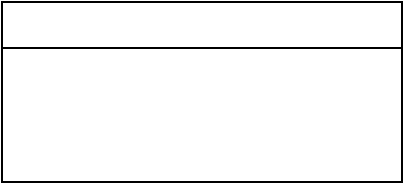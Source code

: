 <mxfile version="21.6.9" type="github">
  <diagram id="R2lEEEUBdFMjLlhIrx00" name="Page-1">
    <mxGraphModel dx="1434" dy="718" grid="1" gridSize="10" guides="1" tooltips="1" connect="1" arrows="1" fold="1" page="1" pageScale="1" pageWidth="850" pageHeight="1100" math="0" shadow="0" extFonts="Permanent Marker^https://fonts.googleapis.com/css?family=Permanent+Marker">
      <root>
        <mxCell id="0" />
        <mxCell id="1" parent="0" />
        <mxCell id="s5z-GDcne5-AMJsWgoaa-1" value="" style="swimlane;whiteSpace=wrap;html=1;" vertex="1" parent="1">
          <mxGeometry x="30" y="60" width="200" height="90" as="geometry" />
        </mxCell>
      </root>
    </mxGraphModel>
  </diagram>
</mxfile>
